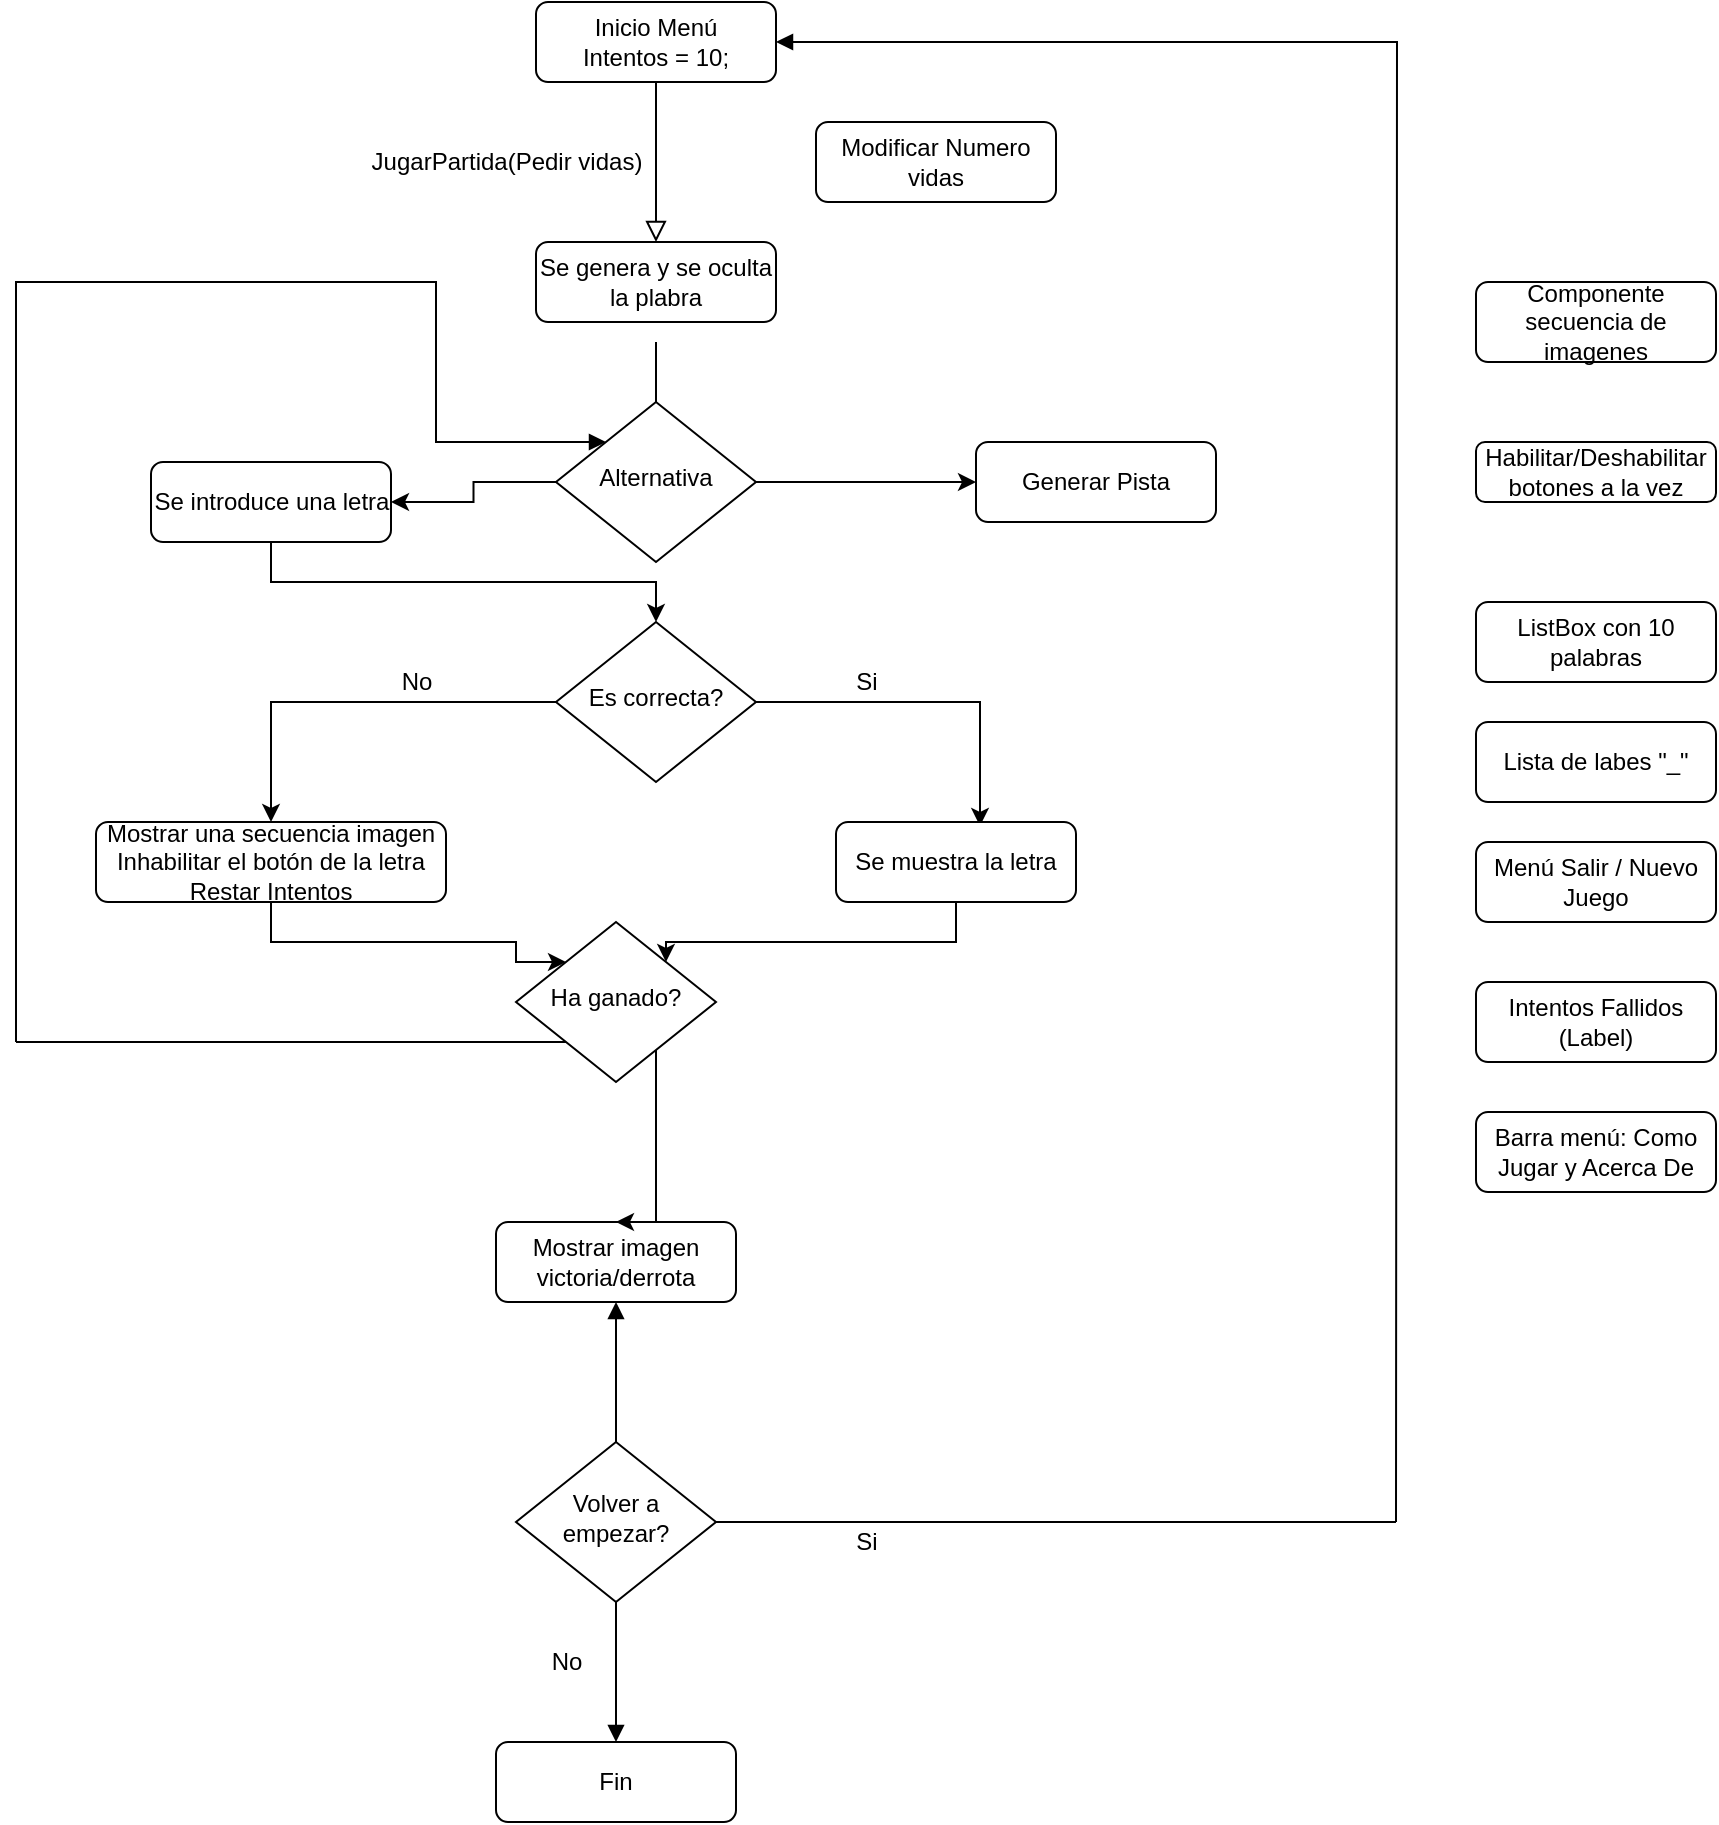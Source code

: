 <mxfile version="18.0.0" type="github">
  <diagram id="C5RBs43oDa-KdzZeNtuy" name="Page-1">
    <mxGraphModel dx="1246" dy="837" grid="1" gridSize="10" guides="1" tooltips="1" connect="1" arrows="1" fold="1" page="1" pageScale="1" pageWidth="827" pageHeight="1169" math="0" shadow="0">
      <root>
        <mxCell id="WIyWlLk6GJQsqaUBKTNV-0" />
        <mxCell id="WIyWlLk6GJQsqaUBKTNV-1" parent="WIyWlLk6GJQsqaUBKTNV-0" />
        <mxCell id="WIyWlLk6GJQsqaUBKTNV-2" value="" style="rounded=0;html=1;jettySize=auto;orthogonalLoop=1;fontSize=11;endArrow=block;endFill=0;endSize=8;strokeWidth=1;shadow=0;labelBackgroundColor=none;edgeStyle=orthogonalEdgeStyle;entryX=0.5;entryY=0;entryDx=0;entryDy=0;" parent="WIyWlLk6GJQsqaUBKTNV-1" source="WIyWlLk6GJQsqaUBKTNV-3" target="tR0Qb8wvANmcB9LLOVZc-4" edge="1">
          <mxGeometry relative="1" as="geometry">
            <mxPoint x="360" y="170" as="targetPoint" />
          </mxGeometry>
        </mxCell>
        <mxCell id="tR0Qb8wvANmcB9LLOVZc-59" style="edgeStyle=orthogonalEdgeStyle;rounded=0;orthogonalLoop=1;jettySize=auto;html=1;exitX=1;exitY=0.5;exitDx=0;exitDy=0;startArrow=block;startFill=1;endArrow=none;endFill=0;" parent="WIyWlLk6GJQsqaUBKTNV-1" source="WIyWlLk6GJQsqaUBKTNV-3" edge="1">
          <mxGeometry relative="1" as="geometry">
            <mxPoint x="730" y="840" as="targetPoint" />
          </mxGeometry>
        </mxCell>
        <mxCell id="WIyWlLk6GJQsqaUBKTNV-3" value="Inicio Menú&lt;br&gt;Intentos = 10;" style="rounded=1;whiteSpace=wrap;html=1;fontSize=12;glass=0;strokeWidth=1;shadow=0;" parent="WIyWlLk6GJQsqaUBKTNV-1" vertex="1">
          <mxGeometry x="300" y="80" width="120" height="40" as="geometry" />
        </mxCell>
        <mxCell id="tR0Qb8wvANmcB9LLOVZc-1" style="edgeStyle=orthogonalEdgeStyle;rounded=0;orthogonalLoop=1;jettySize=auto;html=1;exitX=0.5;exitY=1;exitDx=0;exitDy=0;endArrow=none;endFill=0;" parent="WIyWlLk6GJQsqaUBKTNV-1" edge="1">
          <mxGeometry relative="1" as="geometry">
            <mxPoint x="360" y="250" as="sourcePoint" />
            <mxPoint x="360" y="310" as="targetPoint" />
          </mxGeometry>
        </mxCell>
        <mxCell id="tR0Qb8wvANmcB9LLOVZc-0" value="JugarPartida(Pedir vidas)" style="text;html=1;align=center;verticalAlign=middle;resizable=0;points=[];autosize=1;strokeColor=none;fillColor=none;" parent="WIyWlLk6GJQsqaUBKTNV-1" vertex="1">
          <mxGeometry x="210" y="150" width="150" height="20" as="geometry" />
        </mxCell>
        <mxCell id="tR0Qb8wvANmcB9LLOVZc-16" style="edgeStyle=orthogonalEdgeStyle;rounded=0;orthogonalLoop=1;jettySize=auto;html=1;exitX=0;exitY=0.5;exitDx=0;exitDy=0;entryX=0.5;entryY=0;entryDx=0;entryDy=0;" parent="WIyWlLk6GJQsqaUBKTNV-1" source="tR0Qb8wvANmcB9LLOVZc-2" target="tR0Qb8wvANmcB9LLOVZc-12" edge="1">
          <mxGeometry relative="1" as="geometry" />
        </mxCell>
        <mxCell id="tR0Qb8wvANmcB9LLOVZc-17" style="edgeStyle=orthogonalEdgeStyle;rounded=0;orthogonalLoop=1;jettySize=auto;html=1;exitX=1;exitY=0.5;exitDx=0;exitDy=0;entryX=0.6;entryY=0.05;entryDx=0;entryDy=0;entryPerimeter=0;" parent="WIyWlLk6GJQsqaUBKTNV-1" source="tR0Qb8wvANmcB9LLOVZc-2" target="tR0Qb8wvANmcB9LLOVZc-13" edge="1">
          <mxGeometry relative="1" as="geometry" />
        </mxCell>
        <mxCell id="tR0Qb8wvANmcB9LLOVZc-2" value="Es correcta?" style="rhombus;whiteSpace=wrap;html=1;shadow=0;fontFamily=Helvetica;fontSize=12;align=center;strokeWidth=1;spacing=6;spacingTop=-4;" parent="WIyWlLk6GJQsqaUBKTNV-1" vertex="1">
          <mxGeometry x="310" y="390" width="100" height="80" as="geometry" />
        </mxCell>
        <mxCell id="tR0Qb8wvANmcB9LLOVZc-4" value="Se genera y se oculta la plabra" style="rounded=1;whiteSpace=wrap;html=1;fontSize=12;glass=0;strokeWidth=1;shadow=0;" parent="WIyWlLk6GJQsqaUBKTNV-1" vertex="1">
          <mxGeometry x="300" y="200" width="120" height="40" as="geometry" />
        </mxCell>
        <mxCell id="tR0Qb8wvANmcB9LLOVZc-9" style="edgeStyle=orthogonalEdgeStyle;rounded=0;orthogonalLoop=1;jettySize=auto;html=1;exitX=0.5;exitY=1;exitDx=0;exitDy=0;entryX=0.5;entryY=0;entryDx=0;entryDy=0;" parent="WIyWlLk6GJQsqaUBKTNV-1" source="tR0Qb8wvANmcB9LLOVZc-5" target="tR0Qb8wvANmcB9LLOVZc-2" edge="1">
          <mxGeometry relative="1" as="geometry" />
        </mxCell>
        <mxCell id="tR0Qb8wvANmcB9LLOVZc-54" style="edgeStyle=orthogonalEdgeStyle;rounded=0;orthogonalLoop=1;jettySize=auto;html=1;endArrow=none;endFill=0;startArrow=block;startFill=1;exitX=0;exitY=0;exitDx=0;exitDy=0;" parent="WIyWlLk6GJQsqaUBKTNV-1" source="tR0Qb8wvANmcB9LLOVZc-71" edge="1">
          <mxGeometry relative="1" as="geometry">
            <mxPoint x="40" y="600" as="targetPoint" />
            <mxPoint x="250" y="300" as="sourcePoint" />
            <Array as="points">
              <mxPoint x="250" y="300" />
              <mxPoint x="250" y="220" />
              <mxPoint x="40" y="220" />
            </Array>
          </mxGeometry>
        </mxCell>
        <mxCell id="tR0Qb8wvANmcB9LLOVZc-5" value="Se introduce una letra" style="rounded=1;whiteSpace=wrap;html=1;fontSize=12;glass=0;strokeWidth=1;shadow=0;" parent="WIyWlLk6GJQsqaUBKTNV-1" vertex="1">
          <mxGeometry x="107.5" y="310" width="120" height="40" as="geometry" />
        </mxCell>
        <mxCell id="tR0Qb8wvANmcB9LLOVZc-41" style="edgeStyle=orthogonalEdgeStyle;rounded=0;orthogonalLoop=1;jettySize=auto;html=1;exitX=0.5;exitY=1;exitDx=0;exitDy=0;entryX=0;entryY=0;entryDx=0;entryDy=0;" parent="WIyWlLk6GJQsqaUBKTNV-1" source="tR0Qb8wvANmcB9LLOVZc-12" target="tR0Qb8wvANmcB9LLOVZc-33" edge="1">
          <mxGeometry relative="1" as="geometry">
            <Array as="points">
              <mxPoint x="168" y="550" />
              <mxPoint x="290" y="550" />
              <mxPoint x="290" y="560" />
            </Array>
          </mxGeometry>
        </mxCell>
        <mxCell id="tR0Qb8wvANmcB9LLOVZc-12" value="Mostrar una secuencia imagen&lt;br&gt;Inhabilitar el botón de la letra&lt;br&gt;Restar Intentos" style="rounded=1;whiteSpace=wrap;html=1;fontSize=12;glass=0;strokeWidth=1;shadow=0;" parent="WIyWlLk6GJQsqaUBKTNV-1" vertex="1">
          <mxGeometry x="80" y="490" width="175" height="40" as="geometry" />
        </mxCell>
        <mxCell id="tR0Qb8wvANmcB9LLOVZc-40" style="edgeStyle=orthogonalEdgeStyle;rounded=0;orthogonalLoop=1;jettySize=auto;html=1;exitX=0.5;exitY=1;exitDx=0;exitDy=0;entryX=1;entryY=0;entryDx=0;entryDy=0;" parent="WIyWlLk6GJQsqaUBKTNV-1" source="tR0Qb8wvANmcB9LLOVZc-13" target="tR0Qb8wvANmcB9LLOVZc-33" edge="1">
          <mxGeometry relative="1" as="geometry">
            <Array as="points">
              <mxPoint x="510" y="550" />
              <mxPoint x="365" y="550" />
            </Array>
          </mxGeometry>
        </mxCell>
        <mxCell id="tR0Qb8wvANmcB9LLOVZc-13" value="Se muestra la letra" style="rounded=1;whiteSpace=wrap;html=1;fontSize=12;glass=0;strokeWidth=1;shadow=0;" parent="WIyWlLk6GJQsqaUBKTNV-1" vertex="1">
          <mxGeometry x="450" y="490" width="120" height="40" as="geometry" />
        </mxCell>
        <mxCell id="tR0Qb8wvANmcB9LLOVZc-14" value="Si" style="text;html=1;align=center;verticalAlign=middle;resizable=0;points=[];autosize=1;strokeColor=none;fillColor=none;" parent="WIyWlLk6GJQsqaUBKTNV-1" vertex="1">
          <mxGeometry x="450" y="410" width="30" height="20" as="geometry" />
        </mxCell>
        <mxCell id="tR0Qb8wvANmcB9LLOVZc-15" value="No" style="text;html=1;align=center;verticalAlign=middle;resizable=0;points=[];autosize=1;strokeColor=none;fillColor=none;" parent="WIyWlLk6GJQsqaUBKTNV-1" vertex="1">
          <mxGeometry x="225" y="410" width="30" height="20" as="geometry" />
        </mxCell>
        <mxCell id="tR0Qb8wvANmcB9LLOVZc-18" value="Habilitar/Deshabilitar botones a la vez" style="rounded=1;whiteSpace=wrap;html=1;fontSize=12;glass=0;strokeWidth=1;shadow=0;" parent="WIyWlLk6GJQsqaUBKTNV-1" vertex="1">
          <mxGeometry x="770" y="300" width="120" height="30" as="geometry" />
        </mxCell>
        <mxCell id="tR0Qb8wvANmcB9LLOVZc-19" value="Componente secuencia de imagenes" style="rounded=1;whiteSpace=wrap;html=1;fontSize=12;glass=0;strokeWidth=1;shadow=0;" parent="WIyWlLk6GJQsqaUBKTNV-1" vertex="1">
          <mxGeometry x="770" y="220" width="120" height="40" as="geometry" />
        </mxCell>
        <mxCell id="tR0Qb8wvANmcB9LLOVZc-22" value="Modificar Numero vidas" style="rounded=1;whiteSpace=wrap;html=1;fontSize=12;glass=0;strokeWidth=1;shadow=0;" parent="WIyWlLk6GJQsqaUBKTNV-1" vertex="1">
          <mxGeometry x="440" y="140" width="120" height="40" as="geometry" />
        </mxCell>
        <mxCell id="tR0Qb8wvANmcB9LLOVZc-23" value="ListBox con 10 palabras" style="rounded=1;whiteSpace=wrap;html=1;fontSize=12;glass=0;strokeWidth=1;shadow=0;" parent="WIyWlLk6GJQsqaUBKTNV-1" vertex="1">
          <mxGeometry x="770" y="380" width="120" height="40" as="geometry" />
        </mxCell>
        <mxCell id="tR0Qb8wvANmcB9LLOVZc-24" value="Lista de labes &quot;_&quot;" style="rounded=1;whiteSpace=wrap;html=1;fontSize=12;glass=0;strokeWidth=1;shadow=0;" parent="WIyWlLk6GJQsqaUBKTNV-1" vertex="1">
          <mxGeometry x="770" y="440" width="120" height="40" as="geometry" />
        </mxCell>
        <mxCell id="tR0Qb8wvANmcB9LLOVZc-58" style="edgeStyle=orthogonalEdgeStyle;rounded=0;orthogonalLoop=1;jettySize=auto;html=1;exitX=0.5;exitY=1;exitDx=0;exitDy=0;entryX=0.5;entryY=0;entryDx=0;entryDy=0;startArrow=block;startFill=1;endArrow=none;endFill=0;" parent="WIyWlLk6GJQsqaUBKTNV-1" source="tR0Qb8wvANmcB9LLOVZc-29" target="tR0Qb8wvANmcB9LLOVZc-57" edge="1">
          <mxGeometry relative="1" as="geometry" />
        </mxCell>
        <mxCell id="tR0Qb8wvANmcB9LLOVZc-29" value="Mostrar imagen victoria/derrota" style="rounded=1;whiteSpace=wrap;html=1;fontSize=12;glass=0;strokeWidth=1;shadow=0;" parent="WIyWlLk6GJQsqaUBKTNV-1" vertex="1">
          <mxGeometry x="280" y="690" width="120" height="40" as="geometry" />
        </mxCell>
        <mxCell id="tR0Qb8wvANmcB9LLOVZc-46" style="edgeStyle=orthogonalEdgeStyle;rounded=0;orthogonalLoop=1;jettySize=auto;html=1;entryX=0.5;entryY=0;entryDx=0;entryDy=0;" parent="WIyWlLk6GJQsqaUBKTNV-1" source="tR0Qb8wvANmcB9LLOVZc-33" target="tR0Qb8wvANmcB9LLOVZc-29" edge="1">
          <mxGeometry relative="1" as="geometry">
            <Array as="points">
              <mxPoint x="360" y="690" />
            </Array>
          </mxGeometry>
        </mxCell>
        <mxCell id="tR0Qb8wvANmcB9LLOVZc-53" style="edgeStyle=orthogonalEdgeStyle;rounded=0;orthogonalLoop=1;jettySize=auto;html=1;exitX=0;exitY=1;exitDx=0;exitDy=0;endArrow=none;endFill=0;" parent="WIyWlLk6GJQsqaUBKTNV-1" source="tR0Qb8wvANmcB9LLOVZc-33" edge="1">
          <mxGeometry relative="1" as="geometry">
            <mxPoint x="40" y="600" as="targetPoint" />
            <Array as="points">
              <mxPoint x="315" y="600" />
            </Array>
          </mxGeometry>
        </mxCell>
        <mxCell id="tR0Qb8wvANmcB9LLOVZc-33" value="Ha ganado?" style="rhombus;whiteSpace=wrap;html=1;shadow=0;fontFamily=Helvetica;fontSize=12;align=center;strokeWidth=1;spacing=6;spacingTop=-4;" parent="WIyWlLk6GJQsqaUBKTNV-1" vertex="1">
          <mxGeometry x="290" y="540" width="100" height="80" as="geometry" />
        </mxCell>
        <mxCell id="tR0Qb8wvANmcB9LLOVZc-60" style="edgeStyle=orthogonalEdgeStyle;rounded=0;orthogonalLoop=1;jettySize=auto;html=1;exitX=1;exitY=0.5;exitDx=0;exitDy=0;startArrow=none;startFill=0;endArrow=none;endFill=0;" parent="WIyWlLk6GJQsqaUBKTNV-1" source="tR0Qb8wvANmcB9LLOVZc-57" edge="1">
          <mxGeometry relative="1" as="geometry">
            <mxPoint x="730" y="840" as="targetPoint" />
          </mxGeometry>
        </mxCell>
        <mxCell id="tR0Qb8wvANmcB9LLOVZc-64" style="edgeStyle=orthogonalEdgeStyle;rounded=0;orthogonalLoop=1;jettySize=auto;html=1;exitX=0.5;exitY=1;exitDx=0;exitDy=0;startArrow=none;startFill=0;endArrow=block;endFill=1;" parent="WIyWlLk6GJQsqaUBKTNV-1" source="tR0Qb8wvANmcB9LLOVZc-57" edge="1">
          <mxGeometry relative="1" as="geometry">
            <mxPoint x="340" y="950" as="targetPoint" />
          </mxGeometry>
        </mxCell>
        <mxCell id="tR0Qb8wvANmcB9LLOVZc-57" value="Volver a empezar?" style="rhombus;whiteSpace=wrap;html=1;shadow=0;fontFamily=Helvetica;fontSize=12;align=center;strokeWidth=1;spacing=6;spacingTop=-4;" parent="WIyWlLk6GJQsqaUBKTNV-1" vertex="1">
          <mxGeometry x="290" y="800" width="100" height="80" as="geometry" />
        </mxCell>
        <mxCell id="tR0Qb8wvANmcB9LLOVZc-63" value="Si" style="text;html=1;align=center;verticalAlign=middle;resizable=0;points=[];autosize=1;strokeColor=none;fillColor=none;" parent="WIyWlLk6GJQsqaUBKTNV-1" vertex="1">
          <mxGeometry x="450" y="840" width="30" height="20" as="geometry" />
        </mxCell>
        <mxCell id="tR0Qb8wvANmcB9LLOVZc-65" value="Fin" style="rounded=1;whiteSpace=wrap;html=1;fontSize=12;glass=0;strokeWidth=1;shadow=0;" parent="WIyWlLk6GJQsqaUBKTNV-1" vertex="1">
          <mxGeometry x="280" y="950" width="120" height="40" as="geometry" />
        </mxCell>
        <mxCell id="tR0Qb8wvANmcB9LLOVZc-66" value="No" style="text;html=1;align=center;verticalAlign=middle;resizable=0;points=[];autosize=1;strokeColor=none;fillColor=none;" parent="WIyWlLk6GJQsqaUBKTNV-1" vertex="1">
          <mxGeometry x="300" y="900" width="30" height="20" as="geometry" />
        </mxCell>
        <mxCell id="tR0Qb8wvANmcB9LLOVZc-67" value="Menú Salir / Nuevo Juego" style="rounded=1;whiteSpace=wrap;html=1;fontSize=12;glass=0;strokeWidth=1;shadow=0;" parent="WIyWlLk6GJQsqaUBKTNV-1" vertex="1">
          <mxGeometry x="770" y="500" width="120" height="40" as="geometry" />
        </mxCell>
        <mxCell id="tR0Qb8wvANmcB9LLOVZc-68" value="Intentos Fallidos (Label)" style="rounded=1;whiteSpace=wrap;html=1;fontSize=12;glass=0;strokeWidth=1;shadow=0;" parent="WIyWlLk6GJQsqaUBKTNV-1" vertex="1">
          <mxGeometry x="770" y="570" width="120" height="40" as="geometry" />
        </mxCell>
        <mxCell id="tR0Qb8wvANmcB9LLOVZc-69" value="Barra menú: Como Jugar y Acerca De" style="rounded=1;whiteSpace=wrap;html=1;fontSize=12;glass=0;strokeWidth=1;shadow=0;" parent="WIyWlLk6GJQsqaUBKTNV-1" vertex="1">
          <mxGeometry x="770" y="635" width="120" height="40" as="geometry" />
        </mxCell>
        <mxCell id="tR0Qb8wvANmcB9LLOVZc-74" style="edgeStyle=orthogonalEdgeStyle;rounded=0;orthogonalLoop=1;jettySize=auto;html=1;exitX=1;exitY=0.5;exitDx=0;exitDy=0;startArrow=none;startFill=0;endArrow=none;endFill=0;" parent="WIyWlLk6GJQsqaUBKTNV-1" source="tR0Qb8wvANmcB9LLOVZc-70" edge="1">
          <mxGeometry relative="1" as="geometry">
            <mxPoint x="620" y="320" as="targetPoint" />
          </mxGeometry>
        </mxCell>
        <mxCell id="tR0Qb8wvANmcB9LLOVZc-70" value="Generar Pista" style="rounded=1;whiteSpace=wrap;html=1;fontSize=12;glass=0;strokeWidth=1;shadow=0;" parent="WIyWlLk6GJQsqaUBKTNV-1" vertex="1">
          <mxGeometry x="520" y="300" width="120" height="40" as="geometry" />
        </mxCell>
        <mxCell id="tR0Qb8wvANmcB9LLOVZc-72" style="edgeStyle=orthogonalEdgeStyle;rounded=0;orthogonalLoop=1;jettySize=auto;html=1;exitX=1;exitY=0.5;exitDx=0;exitDy=0;entryX=0;entryY=0.5;entryDx=0;entryDy=0;startArrow=none;startFill=0;endArrow=classic;endFill=1;" parent="WIyWlLk6GJQsqaUBKTNV-1" source="tR0Qb8wvANmcB9LLOVZc-71" target="tR0Qb8wvANmcB9LLOVZc-70" edge="1">
          <mxGeometry relative="1" as="geometry" />
        </mxCell>
        <mxCell id="tR0Qb8wvANmcB9LLOVZc-73" style="edgeStyle=orthogonalEdgeStyle;rounded=0;orthogonalLoop=1;jettySize=auto;html=1;exitX=0;exitY=0.5;exitDx=0;exitDy=0;entryX=1;entryY=0.5;entryDx=0;entryDy=0;startArrow=none;startFill=0;endArrow=classic;endFill=1;" parent="WIyWlLk6GJQsqaUBKTNV-1" source="tR0Qb8wvANmcB9LLOVZc-71" target="tR0Qb8wvANmcB9LLOVZc-5" edge="1">
          <mxGeometry relative="1" as="geometry" />
        </mxCell>
        <mxCell id="tR0Qb8wvANmcB9LLOVZc-71" value="Alternativa" style="rhombus;whiteSpace=wrap;html=1;shadow=0;fontFamily=Helvetica;fontSize=12;align=center;strokeWidth=1;spacing=6;spacingTop=-4;" parent="WIyWlLk6GJQsqaUBKTNV-1" vertex="1">
          <mxGeometry x="310" y="280" width="100" height="80" as="geometry" />
        </mxCell>
      </root>
    </mxGraphModel>
  </diagram>
</mxfile>
